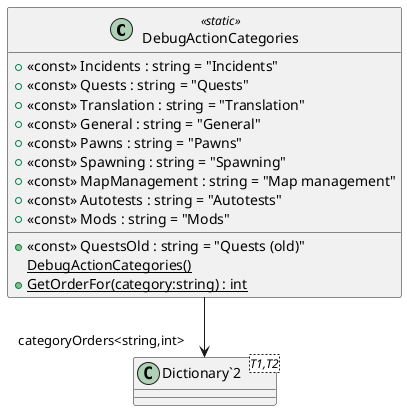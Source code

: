 @startuml
class DebugActionCategories <<static>> {
    + <<const>> Incidents : string = "Incidents"
    + <<const>> Quests : string = "Quests"
    + <<const>> QuestsOld : string = "Quests (old)"
    + <<const>> Translation : string = "Translation"
    + <<const>> General : string = "General"
    + <<const>> Pawns : string = "Pawns"
    + <<const>> Spawning : string = "Spawning"
    + <<const>> MapManagement : string = "Map management"
    + <<const>> Autotests : string = "Autotests"
    + <<const>> Mods : string = "Mods"
    {static} DebugActionCategories()
    + {static} GetOrderFor(category:string) : int
}
class "Dictionary`2"<T1,T2> {
}
DebugActionCategories --> "categoryOrders<string,int>" "Dictionary`2"
@enduml
